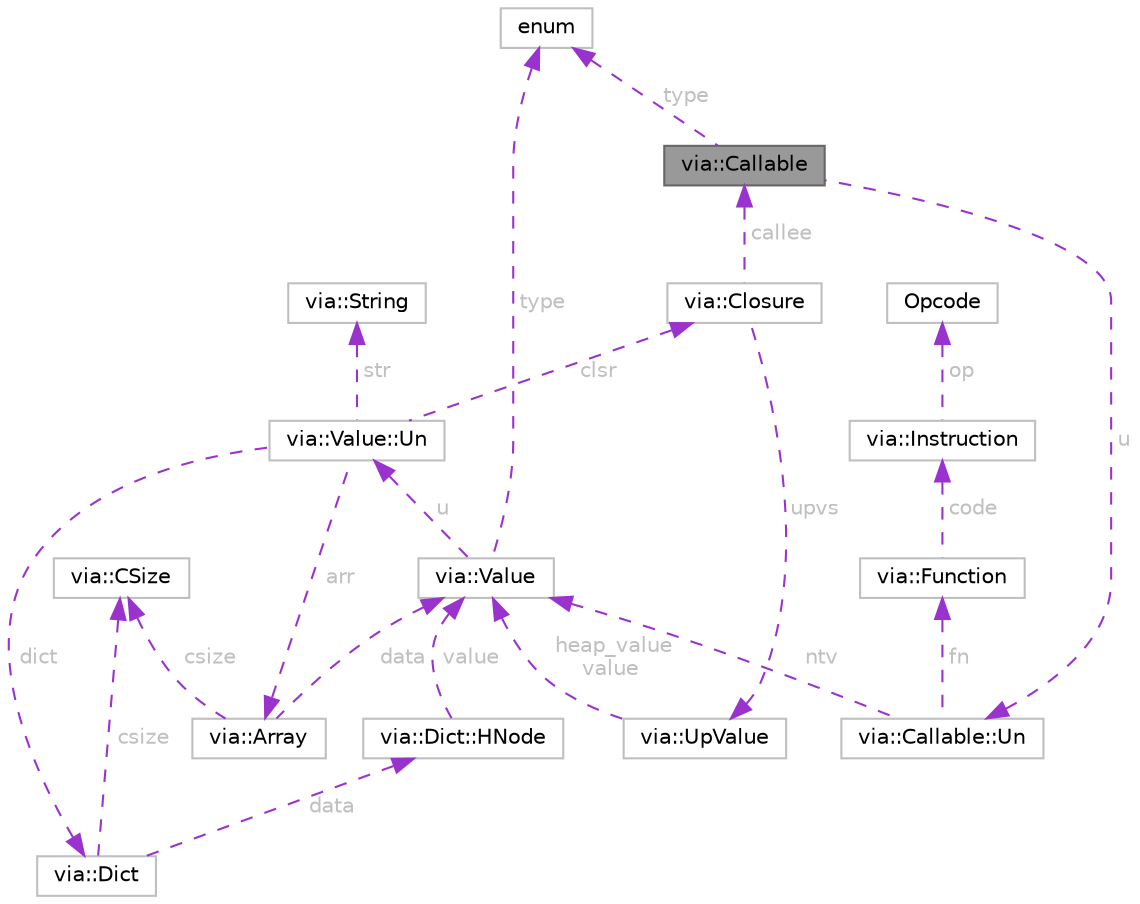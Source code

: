 digraph "via::Callable"
{
 // LATEX_PDF_SIZE
  bgcolor="transparent";
  edge [fontname=Helvetica,fontsize=10,labelfontname=Helvetica,labelfontsize=10];
  node [fontname=Helvetica,fontsize=10,shape=box,height=0.2,width=0.4];
  Node1 [id="Node000001",label="via::Callable",height=0.2,width=0.4,color="gray40", fillcolor="grey60", style="filled", fontcolor="black",tooltip=" "];
  Node2 -> Node1 [id="edge21_Node000001_Node000002",dir="back",color="darkorchid3",style="dashed",tooltip=" ",label=" type",fontcolor="grey" ];
  Node2 [id="Node000002",label="enum",height=0.2,width=0.4,color="grey75", fillcolor="white", style="filled",tooltip=" "];
  Node3 -> Node1 [id="edge22_Node000001_Node000003",dir="back",color="darkorchid3",style="dashed",tooltip=" ",label=" u",fontcolor="grey" ];
  Node3 [id="Node000003",label="via::Callable::Un",height=0.2,width=0.4,color="grey75", fillcolor="white", style="filled",URL="$unionvia_1_1Callable_1_1Un.html",tooltip=" "];
  Node4 -> Node3 [id="edge23_Node000003_Node000004",dir="back",color="darkorchid3",style="dashed",tooltip=" ",label=" fn",fontcolor="grey" ];
  Node4 [id="Node000004",label="via::Function",height=0.2,width=0.4,color="grey75", fillcolor="white", style="filled",URL="$structvia_1_1Function.html",tooltip=" "];
  Node5 -> Node4 [id="edge24_Node000004_Node000005",dir="back",color="darkorchid3",style="dashed",tooltip=" ",label=" code",fontcolor="grey" ];
  Node5 [id="Node000005",label="via::Instruction",height=0.2,width=0.4,color="grey75", fillcolor="white", style="filled",URL="$structvia_1_1Instruction.html",tooltip=" "];
  Node6 -> Node5 [id="edge25_Node000005_Node000006",dir="back",color="darkorchid3",style="dashed",tooltip=" ",label=" op",fontcolor="grey" ];
  Node6 [id="Node000006",label="Opcode",height=0.2,width=0.4,color="grey75", fillcolor="white", style="filled",tooltip=" "];
  Node7 -> Node3 [id="edge26_Node000003_Node000007",dir="back",color="darkorchid3",style="dashed",tooltip=" ",label=" ntv",fontcolor="grey" ];
  Node7 [id="Node000007",label="via::Value",height=0.2,width=0.4,color="grey75", fillcolor="white", style="filled",URL="$structvia_1_1Value.html",tooltip=" "];
  Node2 -> Node7 [id="edge27_Node000007_Node000002",dir="back",color="darkorchid3",style="dashed",tooltip=" ",label=" type",fontcolor="grey" ];
  Node8 -> Node7 [id="edge28_Node000007_Node000008",dir="back",color="darkorchid3",style="dashed",tooltip=" ",label=" u",fontcolor="grey" ];
  Node8 [id="Node000008",label="via::Value::Un",height=0.2,width=0.4,color="grey75", fillcolor="white", style="filled",URL="$unionvia_1_1Value_1_1Un.html",tooltip=" "];
  Node9 -> Node8 [id="edge29_Node000008_Node000009",dir="back",color="darkorchid3",style="dashed",tooltip=" ",label=" str",fontcolor="grey" ];
  Node9 [id="Node000009",label="via::String",height=0.2,width=0.4,color="grey75", fillcolor="white", style="filled",URL="$structvia_1_1String.html",tooltip=" "];
  Node10 -> Node8 [id="edge30_Node000008_Node000010",dir="back",color="darkorchid3",style="dashed",tooltip=" ",label=" arr",fontcolor="grey" ];
  Node10 [id="Node000010",label="via::Array",height=0.2,width=0.4,color="grey75", fillcolor="white", style="filled",URL="$structvia_1_1Array.html",tooltip=" "];
  Node7 -> Node10 [id="edge31_Node000010_Node000007",dir="back",color="darkorchid3",style="dashed",tooltip=" ",label=" data",fontcolor="grey" ];
  Node11 -> Node10 [id="edge32_Node000010_Node000011",dir="back",color="darkorchid3",style="dashed",tooltip=" ",label=" csize",fontcolor="grey" ];
  Node11 [id="Node000011",label="via::CSize",height=0.2,width=0.4,color="grey75", fillcolor="white", style="filled",URL="$structvia_1_1CSize.html",tooltip=" "];
  Node12 -> Node8 [id="edge33_Node000008_Node000012",dir="back",color="darkorchid3",style="dashed",tooltip=" ",label=" dict",fontcolor="grey" ];
  Node12 [id="Node000012",label="via::Dict",height=0.2,width=0.4,color="grey75", fillcolor="white", style="filled",URL="$structvia_1_1Dict.html",tooltip=" "];
  Node13 -> Node12 [id="edge34_Node000012_Node000013",dir="back",color="darkorchid3",style="dashed",tooltip=" ",label=" data",fontcolor="grey" ];
  Node13 [id="Node000013",label="via::Dict::HNode",height=0.2,width=0.4,color="grey75", fillcolor="white", style="filled",URL="$structvia_1_1Dict_1_1HNode.html",tooltip=" "];
  Node7 -> Node13 [id="edge35_Node000013_Node000007",dir="back",color="darkorchid3",style="dashed",tooltip=" ",label=" value",fontcolor="grey" ];
  Node11 -> Node12 [id="edge36_Node000012_Node000011",dir="back",color="darkorchid3",style="dashed",tooltip=" ",label=" csize",fontcolor="grey" ];
  Node14 -> Node8 [id="edge37_Node000008_Node000014",dir="back",color="darkorchid3",style="dashed",tooltip=" ",label=" clsr",fontcolor="grey" ];
  Node14 [id="Node000014",label="via::Closure",height=0.2,width=0.4,color="grey75", fillcolor="white", style="filled",URL="$structvia_1_1Closure.html",tooltip=" "];
  Node1 -> Node14 [id="edge38_Node000014_Node000001",dir="back",color="darkorchid3",style="dashed",tooltip=" ",label=" callee",fontcolor="grey" ];
  Node15 -> Node14 [id="edge39_Node000014_Node000015",dir="back",color="darkorchid3",style="dashed",tooltip=" ",label=" upvs",fontcolor="grey" ];
  Node15 [id="Node000015",label="via::UpValue",height=0.2,width=0.4,color="grey75", fillcolor="white", style="filled",URL="$structvia_1_1UpValue.html",tooltip=" "];
  Node7 -> Node15 [id="edge40_Node000015_Node000007",dir="back",color="darkorchid3",style="dashed",tooltip=" ",label=" heap_value\nvalue",fontcolor="grey" ];
}

